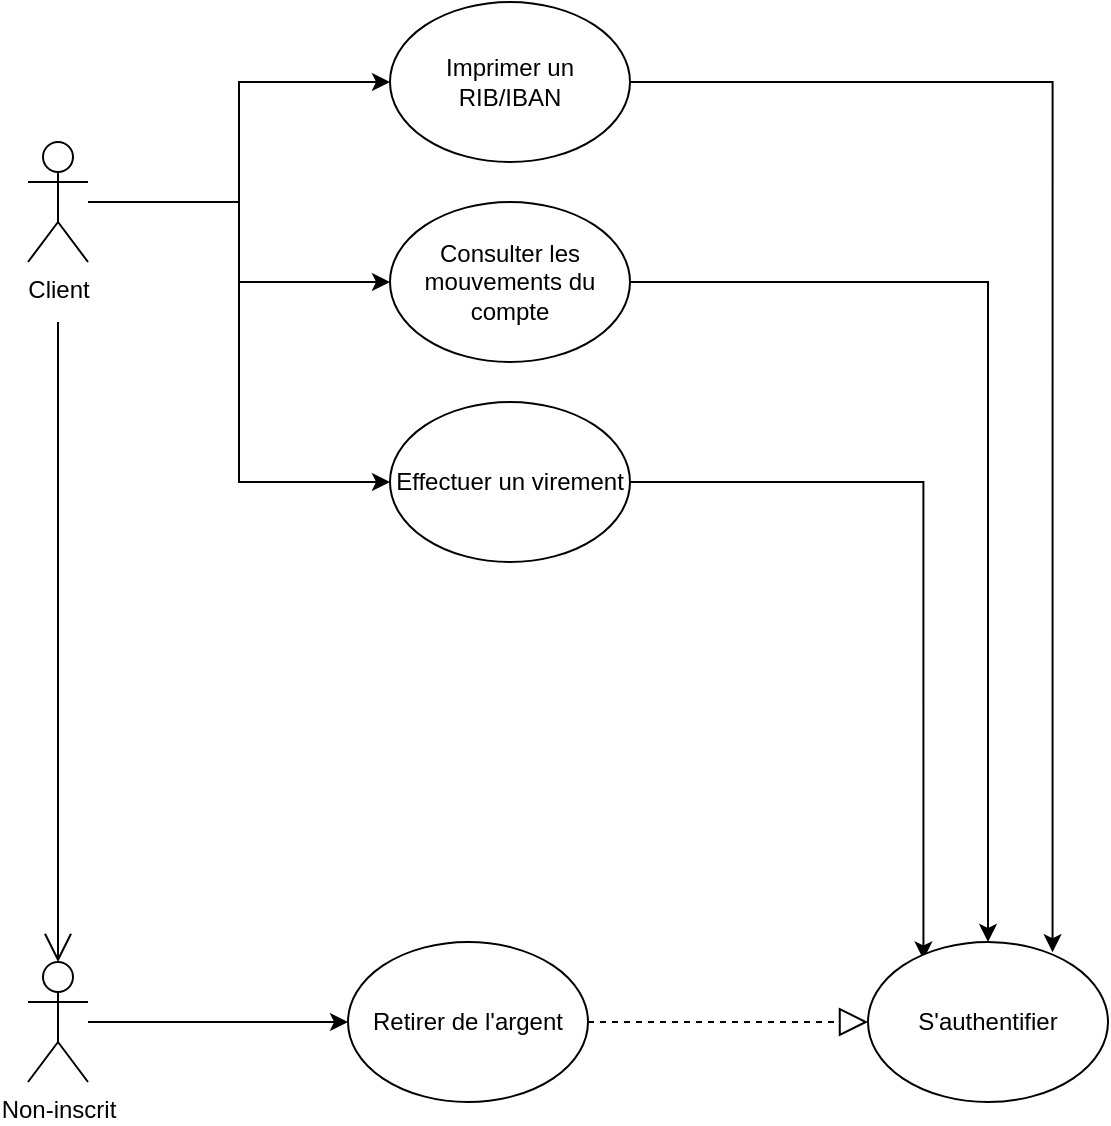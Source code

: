 <mxfile version="16.5.6" type="github">
  <diagram name="Page-1" id="9361dd3d-8414-5efd-6122-117bd74ce7a7">
    <mxGraphModel dx="2175" dy="1394" grid="1" gridSize="10" guides="1" tooltips="1" connect="1" arrows="1" fold="1" page="0" pageScale="1.5" pageWidth="826" pageHeight="1169" background="none" math="0" shadow="0">
      <root>
        <mxCell id="0" />
        <mxCell id="1" parent="0" />
        <mxCell id="AAFDWKz1jEGARac1eOJL-145" style="edgeStyle=orthogonalEdgeStyle;rounded=0;orthogonalLoop=1;jettySize=auto;html=1;entryX=0.769;entryY=0.064;entryDx=0;entryDy=0;entryPerimeter=0;" edge="1" parent="1" source="AAFDWKz1jEGARac1eOJL-104" target="AAFDWKz1jEGARac1eOJL-135">
          <mxGeometry relative="1" as="geometry" />
        </mxCell>
        <mxCell id="AAFDWKz1jEGARac1eOJL-104" value="Imprimer un RIB/IBAN" style="ellipse;whiteSpace=wrap;html=1;" vertex="1" parent="1">
          <mxGeometry x="-669" y="-460" width="120" height="80" as="geometry" />
        </mxCell>
        <mxCell id="AAFDWKz1jEGARac1eOJL-146" style="edgeStyle=orthogonalEdgeStyle;rounded=0;orthogonalLoop=1;jettySize=auto;html=1;entryX=0.5;entryY=0;entryDx=0;entryDy=0;" edge="1" parent="1" source="AAFDWKz1jEGARac1eOJL-105" target="AAFDWKz1jEGARac1eOJL-135">
          <mxGeometry relative="1" as="geometry" />
        </mxCell>
        <mxCell id="AAFDWKz1jEGARac1eOJL-105" value="Consulter les mouvements du compte" style="ellipse;whiteSpace=wrap;html=1;" vertex="1" parent="1">
          <mxGeometry x="-669" y="-360" width="120" height="80" as="geometry" />
        </mxCell>
        <mxCell id="AAFDWKz1jEGARac1eOJL-147" style="edgeStyle=orthogonalEdgeStyle;rounded=0;orthogonalLoop=1;jettySize=auto;html=1;entryX=0.231;entryY=0.109;entryDx=0;entryDy=0;entryPerimeter=0;" edge="1" parent="1" source="AAFDWKz1jEGARac1eOJL-106" target="AAFDWKz1jEGARac1eOJL-135">
          <mxGeometry relative="1" as="geometry" />
        </mxCell>
        <mxCell id="AAFDWKz1jEGARac1eOJL-106" value="Effectuer un virement" style="ellipse;whiteSpace=wrap;html=1;" vertex="1" parent="1">
          <mxGeometry x="-669" y="-260" width="120" height="80" as="geometry" />
        </mxCell>
        <mxCell id="AAFDWKz1jEGARac1eOJL-112" style="edgeStyle=orthogonalEdgeStyle;rounded=0;orthogonalLoop=1;jettySize=auto;html=1;entryX=0;entryY=0.5;entryDx=0;entryDy=0;" edge="1" parent="1" source="AAFDWKz1jEGARac1eOJL-109" target="AAFDWKz1jEGARac1eOJL-104">
          <mxGeometry relative="1" as="geometry" />
        </mxCell>
        <mxCell id="AAFDWKz1jEGARac1eOJL-113" style="edgeStyle=orthogonalEdgeStyle;rounded=0;orthogonalLoop=1;jettySize=auto;html=1;" edge="1" parent="1" source="AAFDWKz1jEGARac1eOJL-109" target="AAFDWKz1jEGARac1eOJL-105">
          <mxGeometry relative="1" as="geometry" />
        </mxCell>
        <mxCell id="AAFDWKz1jEGARac1eOJL-114" style="edgeStyle=orthogonalEdgeStyle;rounded=0;orthogonalLoop=1;jettySize=auto;html=1;entryX=0;entryY=0.5;entryDx=0;entryDy=0;" edge="1" parent="1" source="AAFDWKz1jEGARac1eOJL-109" target="AAFDWKz1jEGARac1eOJL-106">
          <mxGeometry relative="1" as="geometry" />
        </mxCell>
        <mxCell id="AAFDWKz1jEGARac1eOJL-109" value="&lt;div&gt;Client&lt;/div&gt;&lt;div&gt;&lt;br&gt;&lt;/div&gt;" style="shape=umlActor;verticalLabelPosition=bottom;verticalAlign=top;html=1;" vertex="1" parent="1">
          <mxGeometry x="-850" y="-390" width="30" height="60" as="geometry" />
        </mxCell>
        <mxCell id="AAFDWKz1jEGARac1eOJL-141" style="edgeStyle=orthogonalEdgeStyle;rounded=0;orthogonalLoop=1;jettySize=auto;html=1;entryX=0;entryY=0.5;entryDx=0;entryDy=0;" edge="1" parent="1" source="AAFDWKz1jEGARac1eOJL-123" target="AAFDWKz1jEGARac1eOJL-134">
          <mxGeometry relative="1" as="geometry" />
        </mxCell>
        <mxCell id="AAFDWKz1jEGARac1eOJL-123" value="&lt;div&gt;Non-inscrit&lt;br&gt;&lt;/div&gt;" style="shape=umlActor;verticalLabelPosition=bottom;verticalAlign=top;html=1;" vertex="1" parent="1">
          <mxGeometry x="-850" y="20" width="30" height="60" as="geometry" />
        </mxCell>
        <mxCell id="AAFDWKz1jEGARac1eOJL-134" value="Retirer de l&#39;argent" style="ellipse;whiteSpace=wrap;html=1;" vertex="1" parent="1">
          <mxGeometry x="-690" y="10" width="120" height="80" as="geometry" />
        </mxCell>
        <mxCell id="AAFDWKz1jEGARac1eOJL-135" value="S&#39;authentifier" style="ellipse;whiteSpace=wrap;html=1;" vertex="1" parent="1">
          <mxGeometry x="-430" y="10" width="120" height="80" as="geometry" />
        </mxCell>
        <mxCell id="AAFDWKz1jEGARac1eOJL-136" value="" style="endArrow=block;dashed=1;endFill=0;endSize=12;html=1;rounded=0;entryX=0;entryY=0.5;entryDx=0;entryDy=0;" edge="1" parent="1" target="AAFDWKz1jEGARac1eOJL-135">
          <mxGeometry width="160" relative="1" as="geometry">
            <mxPoint x="-570" y="50" as="sourcePoint" />
            <mxPoint x="-390" y="-100" as="targetPoint" />
          </mxGeometry>
        </mxCell>
        <mxCell id="AAFDWKz1jEGARac1eOJL-144" value="" style="endArrow=open;endFill=1;endSize=12;html=1;rounded=0;entryX=0.5;entryY=0;entryDx=0;entryDy=0;entryPerimeter=0;" edge="1" parent="1" target="AAFDWKz1jEGARac1eOJL-123">
          <mxGeometry width="160" relative="1" as="geometry">
            <mxPoint x="-835" y="-300" as="sourcePoint" />
            <mxPoint x="-730" y="-130" as="targetPoint" />
          </mxGeometry>
        </mxCell>
      </root>
    </mxGraphModel>
  </diagram>
</mxfile>
